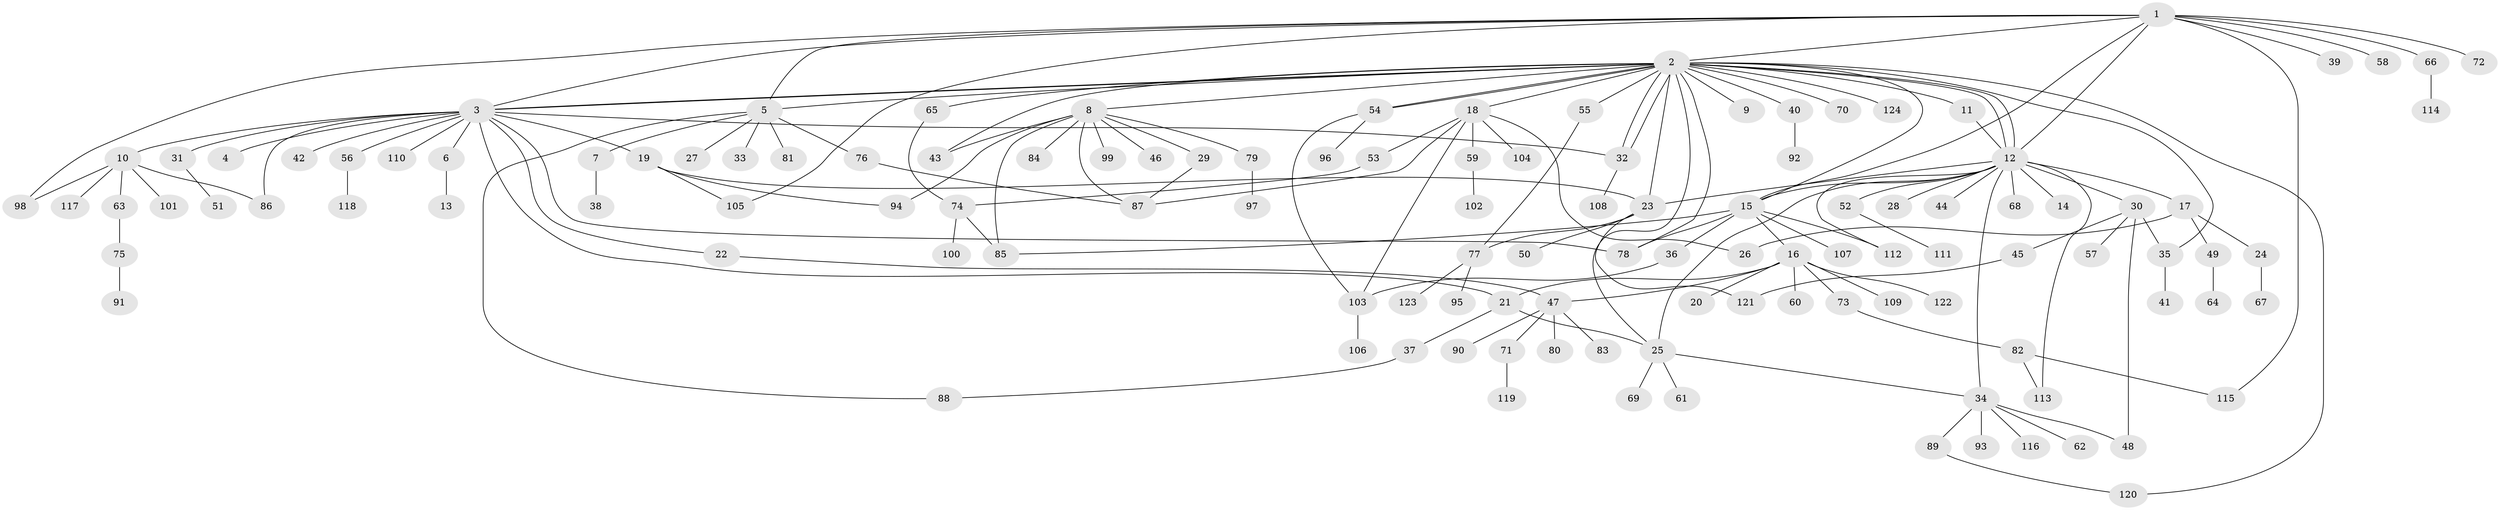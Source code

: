 // Generated by graph-tools (version 1.1) at 2025/25/03/09/25 03:25:54]
// undirected, 124 vertices, 166 edges
graph export_dot {
graph [start="1"]
  node [color=gray90,style=filled];
  1;
  2;
  3;
  4;
  5;
  6;
  7;
  8;
  9;
  10;
  11;
  12;
  13;
  14;
  15;
  16;
  17;
  18;
  19;
  20;
  21;
  22;
  23;
  24;
  25;
  26;
  27;
  28;
  29;
  30;
  31;
  32;
  33;
  34;
  35;
  36;
  37;
  38;
  39;
  40;
  41;
  42;
  43;
  44;
  45;
  46;
  47;
  48;
  49;
  50;
  51;
  52;
  53;
  54;
  55;
  56;
  57;
  58;
  59;
  60;
  61;
  62;
  63;
  64;
  65;
  66;
  67;
  68;
  69;
  70;
  71;
  72;
  73;
  74;
  75;
  76;
  77;
  78;
  79;
  80;
  81;
  82;
  83;
  84;
  85;
  86;
  87;
  88;
  89;
  90;
  91;
  92;
  93;
  94;
  95;
  96;
  97;
  98;
  99;
  100;
  101;
  102;
  103;
  104;
  105;
  106;
  107;
  108;
  109;
  110;
  111;
  112;
  113;
  114;
  115;
  116;
  117;
  118;
  119;
  120;
  121;
  122;
  123;
  124;
  1 -- 2;
  1 -- 3;
  1 -- 5;
  1 -- 12;
  1 -- 15;
  1 -- 39;
  1 -- 58;
  1 -- 66;
  1 -- 72;
  1 -- 98;
  1 -- 105;
  1 -- 115;
  2 -- 3;
  2 -- 3;
  2 -- 5;
  2 -- 8;
  2 -- 9;
  2 -- 11;
  2 -- 12;
  2 -- 12;
  2 -- 15;
  2 -- 18;
  2 -- 23;
  2 -- 25;
  2 -- 32;
  2 -- 32;
  2 -- 35;
  2 -- 40;
  2 -- 43;
  2 -- 54;
  2 -- 54;
  2 -- 55;
  2 -- 65;
  2 -- 70;
  2 -- 78;
  2 -- 120;
  2 -- 124;
  3 -- 4;
  3 -- 6;
  3 -- 10;
  3 -- 19;
  3 -- 21;
  3 -- 22;
  3 -- 31;
  3 -- 32;
  3 -- 42;
  3 -- 56;
  3 -- 78;
  3 -- 86;
  3 -- 110;
  5 -- 7;
  5 -- 27;
  5 -- 33;
  5 -- 76;
  5 -- 81;
  5 -- 88;
  6 -- 13;
  7 -- 38;
  8 -- 29;
  8 -- 43;
  8 -- 46;
  8 -- 79;
  8 -- 84;
  8 -- 85;
  8 -- 87;
  8 -- 94;
  8 -- 99;
  10 -- 63;
  10 -- 86;
  10 -- 98;
  10 -- 101;
  10 -- 117;
  11 -- 12;
  12 -- 14;
  12 -- 15;
  12 -- 17;
  12 -- 23;
  12 -- 25;
  12 -- 28;
  12 -- 30;
  12 -- 34;
  12 -- 44;
  12 -- 52;
  12 -- 68;
  12 -- 112;
  12 -- 113;
  15 -- 16;
  15 -- 36;
  15 -- 78;
  15 -- 85;
  15 -- 107;
  15 -- 112;
  16 -- 20;
  16 -- 21;
  16 -- 47;
  16 -- 60;
  16 -- 73;
  16 -- 109;
  16 -- 122;
  17 -- 24;
  17 -- 26;
  17 -- 49;
  18 -- 26;
  18 -- 53;
  18 -- 59;
  18 -- 87;
  18 -- 103;
  18 -- 104;
  19 -- 23;
  19 -- 94;
  19 -- 105;
  21 -- 25;
  21 -- 37;
  22 -- 47;
  23 -- 50;
  23 -- 77;
  23 -- 121;
  24 -- 67;
  25 -- 34;
  25 -- 61;
  25 -- 69;
  29 -- 87;
  30 -- 35;
  30 -- 45;
  30 -- 48;
  30 -- 57;
  31 -- 51;
  32 -- 108;
  34 -- 48;
  34 -- 62;
  34 -- 89;
  34 -- 93;
  34 -- 116;
  35 -- 41;
  36 -- 103;
  37 -- 88;
  40 -- 92;
  45 -- 121;
  47 -- 71;
  47 -- 80;
  47 -- 83;
  47 -- 90;
  49 -- 64;
  52 -- 111;
  53 -- 74;
  54 -- 96;
  54 -- 103;
  55 -- 77;
  56 -- 118;
  59 -- 102;
  63 -- 75;
  65 -- 74;
  66 -- 114;
  71 -- 119;
  73 -- 82;
  74 -- 85;
  74 -- 100;
  75 -- 91;
  76 -- 87;
  77 -- 95;
  77 -- 123;
  79 -- 97;
  82 -- 113;
  82 -- 115;
  89 -- 120;
  103 -- 106;
}
